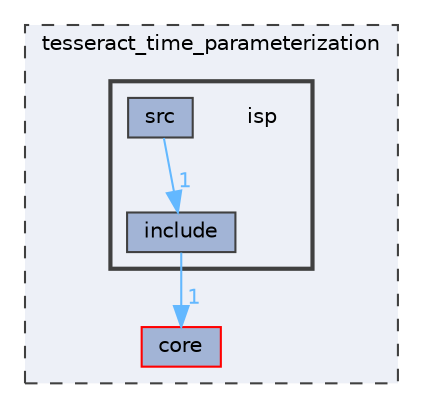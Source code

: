 digraph "tesseract_time_parameterization/isp"
{
 // LATEX_PDF_SIZE
  bgcolor="transparent";
  edge [fontname=Helvetica,fontsize=10,labelfontname=Helvetica,labelfontsize=10];
  node [fontname=Helvetica,fontsize=10,shape=box,height=0.2,width=0.4];
  compound=true
  subgraph clusterdir_d95fa72e1f80b7ab426a2222fe7ccfd9 {
    graph [ bgcolor="#edf0f7", pencolor="grey25", label="tesseract_time_parameterization", fontname=Helvetica,fontsize=10 style="filled,dashed", URL="dir_d95fa72e1f80b7ab426a2222fe7ccfd9.html",tooltip=""]
  dir_68e56e9c09e14b8e1bac5d9210612b17 [label="core", fillcolor="#a2b4d6", color="red", style="filled", URL="dir_68e56e9c09e14b8e1bac5d9210612b17.html",tooltip=""];
  subgraph clusterdir_131fec00122d666ec2b3e04ed848643d {
    graph [ bgcolor="#edf0f7", pencolor="grey25", label="", fontname=Helvetica,fontsize=10 style="filled,bold", URL="dir_131fec00122d666ec2b3e04ed848643d.html",tooltip=""]
    dir_131fec00122d666ec2b3e04ed848643d [shape=plaintext, label="isp"];
  dir_de58afe2b7d6938c4151da66344b00a9 [label="include", fillcolor="#a2b4d6", color="grey25", style="filled", URL="dir_de58afe2b7d6938c4151da66344b00a9.html",tooltip=""];
  dir_1085640bcc729e6ccbea1c69512f7c9d [label="src", fillcolor="#a2b4d6", color="grey25", style="filled", URL="dir_1085640bcc729e6ccbea1c69512f7c9d.html",tooltip=""];
  }
  }
  dir_de58afe2b7d6938c4151da66344b00a9->dir_68e56e9c09e14b8e1bac5d9210612b17 [headlabel="1", labeldistance=1.5 headhref="dir_000019_000003.html" color="steelblue1" fontcolor="steelblue1"];
  dir_1085640bcc729e6ccbea1c69512f7c9d->dir_de58afe2b7d6938c4151da66344b00a9 [headlabel="1", labeldistance=1.5 headhref="dir_000055_000019.html" color="steelblue1" fontcolor="steelblue1"];
}
